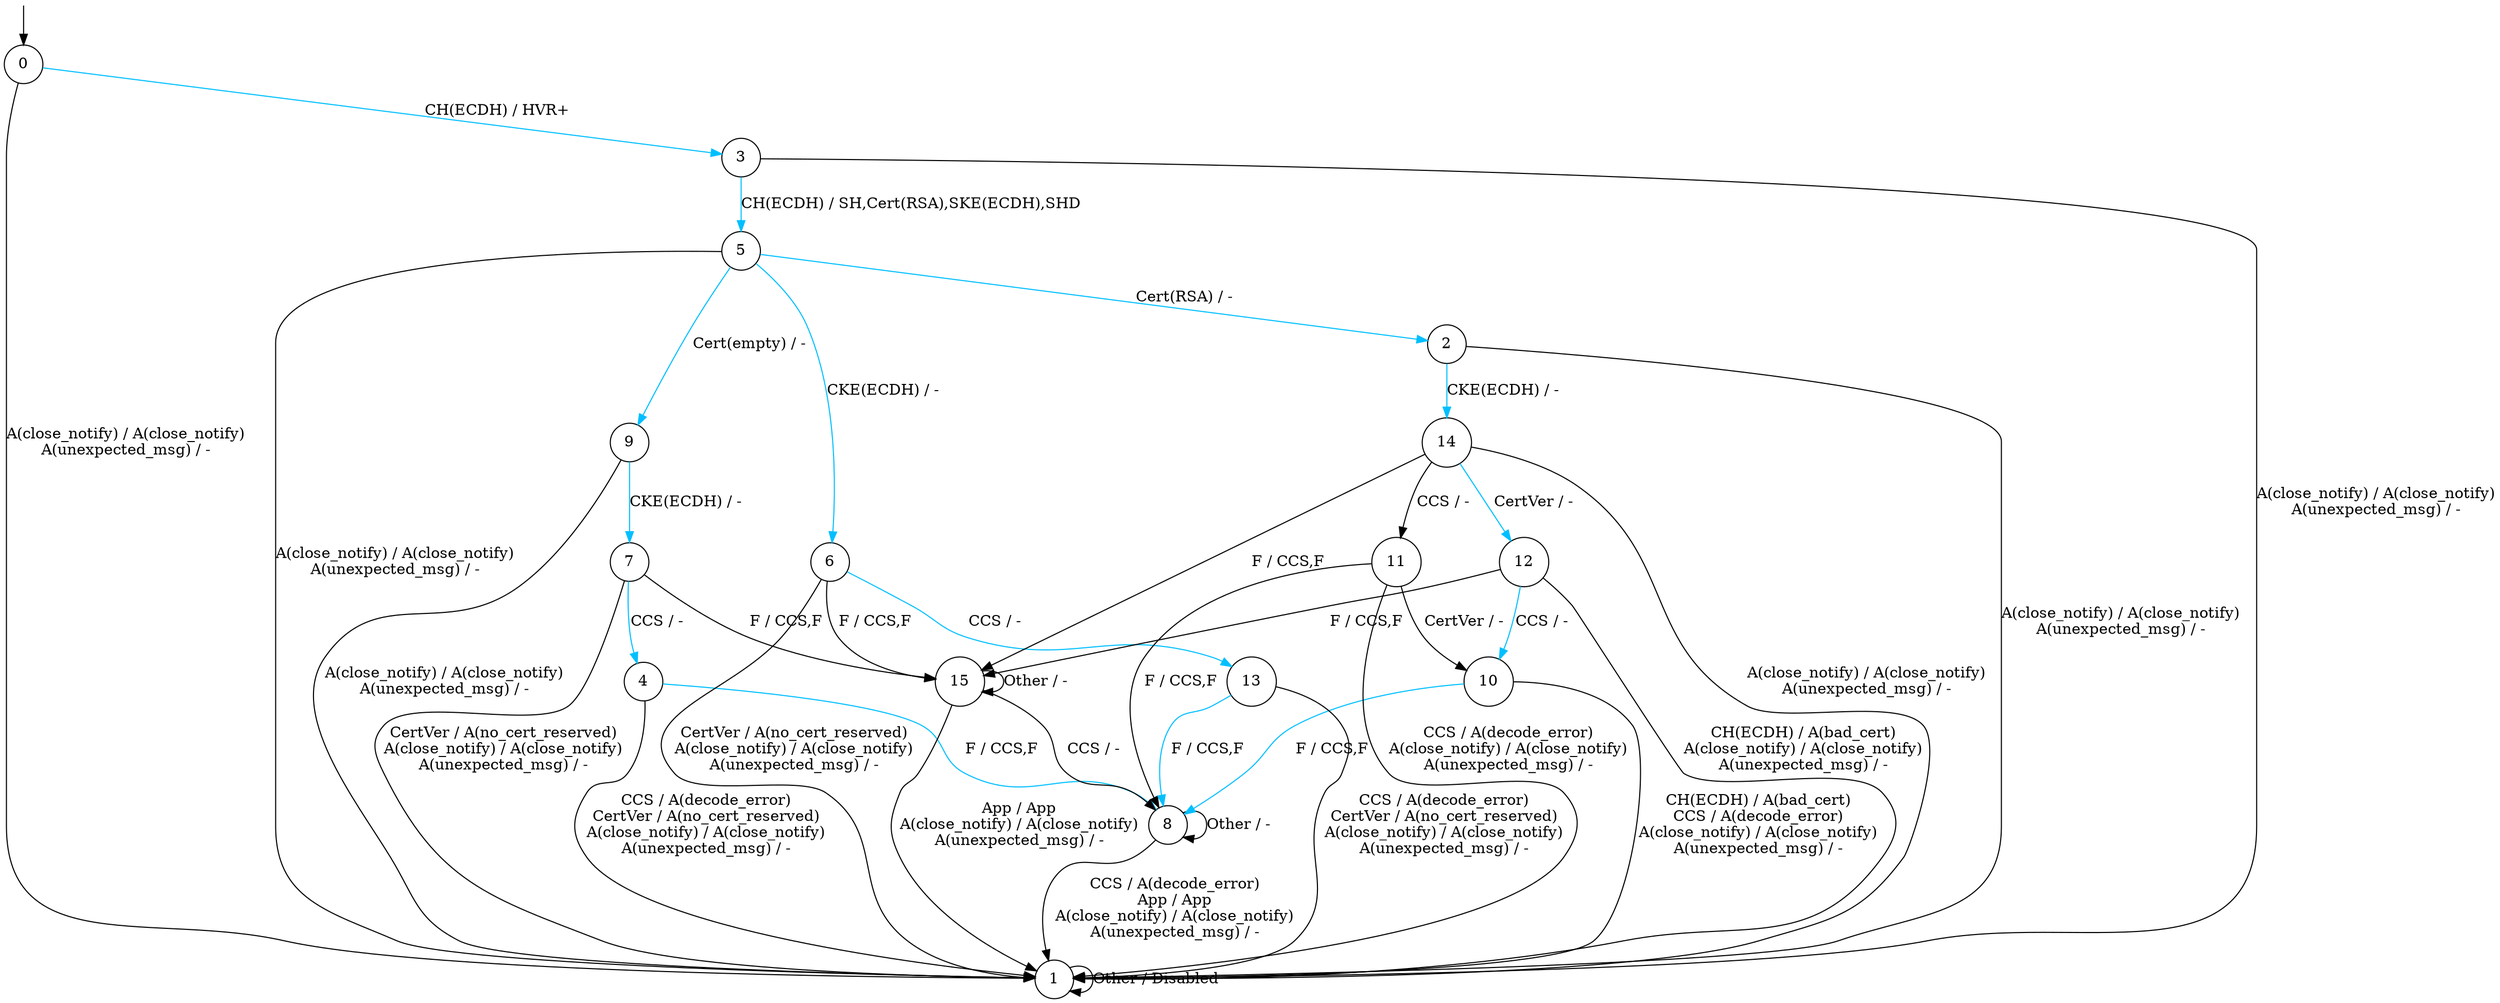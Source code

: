 digraph g {
s0 [label="0", shape="circle"];
s1 [label="1", shape="circle"];
s2 [label="2", shape="circle"];
s3 [label="3", shape="circle"];
s4 [label="4", shape="circle"];
s5 [label="5", shape="circle"];
s6 [label="6", shape="circle"];
s7 [label="7", shape="circle"];
s8 [label="8", shape="circle"];
s9 [label="9", shape="circle"];
s10 [label="10", shape="circle"];
s11 [label="11", shape="circle"];
s12 [label="12", shape="circle"];
s13 [label="13", shape="circle"];
s14 [label="14", shape="circle"];
s15 [label="15", shape="circle"];
s0 -> s3  [color="deepskyblue", label="CH(ECDH) / HVR+"];
s0 -> s1  [label="A(close_notify) / A(close_notify)
A(unexpected_msg) / -"];
s1 -> s1  [label="Other / Disabled"];
s2 -> s14  [color="deepskyblue", label="CKE(ECDH) / -"];
s2 -> s1  [label="A(close_notify) / A(close_notify)
A(unexpected_msg) / -"];
s3 -> s5  [color="deepskyblue", label="CH(ECDH) / SH,Cert(RSA),SKE(ECDH),SHD"];
s3 -> s1  [label="A(close_notify) / A(close_notify)
A(unexpected_msg) / -"];
s4 -> s1  [label="CCS / A(decode_error)
CertVer / A(no_cert_reserved)
A(close_notify) / A(close_notify)
A(unexpected_msg) / -"];
s4 -> s8  [color="deepskyblue", label="F / CCS,F"];
s5 -> s6  [color="deepskyblue", label="CKE(ECDH) / -"];
s5 -> s2  [color="deepskyblue", label="Cert(RSA) / -"];
s5 -> s9  [color="deepskyblue", label="Cert(empty) / -"];
s5 -> s1  [label="A(close_notify) / A(close_notify)
A(unexpected_msg) / -"];
s6 -> s13  [color="deepskyblue", label="CCS / -"];
s6 -> s15  [label="F / CCS,F"];
s6 -> s1  [label="CertVer / A(no_cert_reserved)
A(close_notify) / A(close_notify)
A(unexpected_msg) / -"];
s7 -> s4  [color="deepskyblue", label="CCS / -"];
s7 -> s15  [label="F / CCS,F"];
s7 -> s1  [label="CertVer / A(no_cert_reserved)
A(close_notify) / A(close_notify)
A(unexpected_msg) / -"];
s8 -> s1  [label="CCS / A(decode_error)
App / App
A(close_notify) / A(close_notify)
A(unexpected_msg) / -"];
s8 -> s8  [label="Other / -"];
s9 -> s7  [color="deepskyblue", label="CKE(ECDH) / -"];
s9 -> s1  [label="A(close_notify) / A(close_notify)
A(unexpected_msg) / -"];
s10 -> s1  [label="CH(ECDH) / A(bad_cert)
CCS / A(decode_error)
A(close_notify) / A(close_notify)
A(unexpected_msg) / -"];
s10 -> s8  [color="deepskyblue", label="F / CCS,F"];
s11 -> s1  [label="CCS / A(decode_error)
A(close_notify) / A(close_notify)
A(unexpected_msg) / -"];
s11 -> s8  [label="F / CCS,F"];
s11 -> s10  [label="CertVer / -"];
s12 -> s1  [label="CH(ECDH) / A(bad_cert)
A(close_notify) / A(close_notify)
A(unexpected_msg) / -"];
s12 -> s10  [color="deepskyblue", label="CCS / -"];
s12 -> s15  [label="F / CCS,F"];
s13 -> s1  [label="CCS / A(decode_error)
CertVer / A(no_cert_reserved)
A(close_notify) / A(close_notify)
A(unexpected_msg) / -"];
s13 -> s8  [color="deepskyblue", label="F / CCS,F"];
s14 -> s11  [label="CCS / -"];
s14 -> s15  [label="F / CCS,F"];
s14 -> s12  [color="deepskyblue", label="CertVer / -"];
s14 -> s1  [label="A(close_notify) / A(close_notify)
A(unexpected_msg) / -"];
s15 -> s8  [label="CCS / -"];
s15 -> s1  [label="App / App
A(close_notify) / A(close_notify)
A(unexpected_msg) / -"];
s15 -> s15  [label="Other / -"];
__start0 [height="0", label="", shape="none", width="0"];
__start0 -> s0;
}
